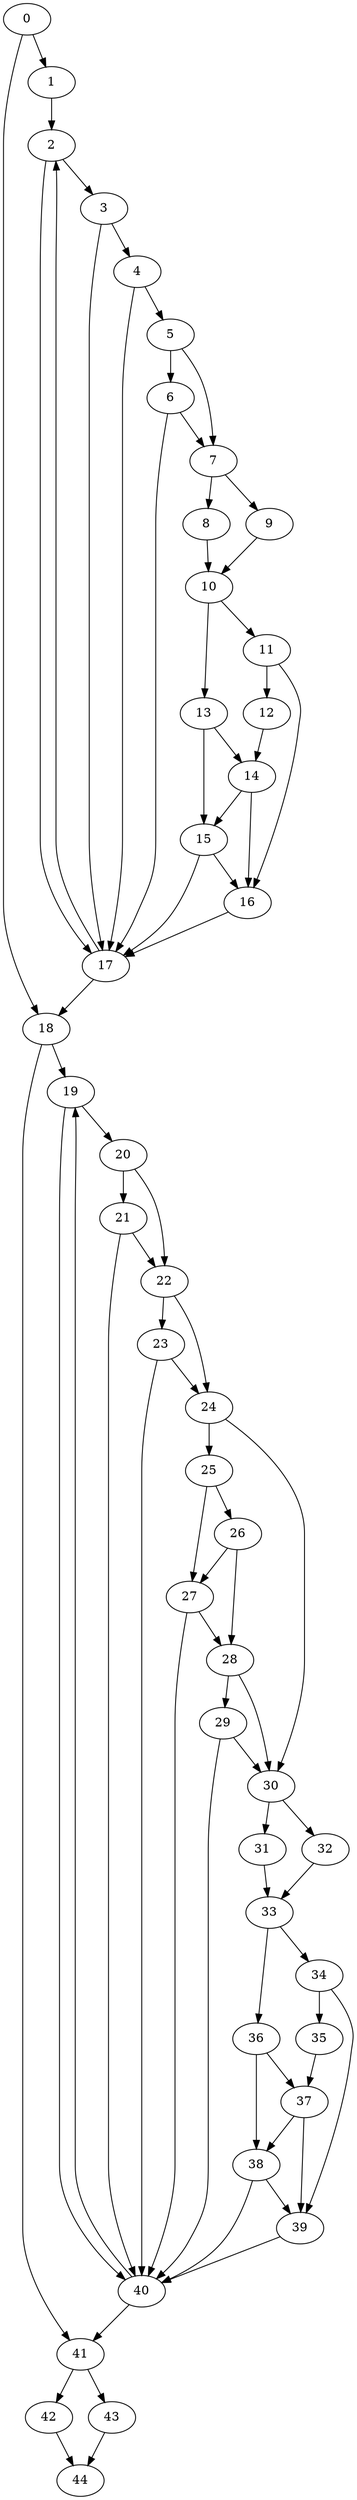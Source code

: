 digraph {
	0
	1
	2
	3
	4
	5
	6
	7
	8
	9
	10
	11
	12
	13
	14
	15
	16
	17
	18
	19
	20
	21
	22
	23
	24
	25
	26
	27
	28
	29
	30
	31
	32
	33
	34
	35
	36
	37
	38
	39
	40
	41
	42
	43
	44
	7 -> 9
	9 -> 10
	8 -> 10
	22 -> 23
	28 -> 29
	34 -> 35
	37 -> 39
	38 -> 39
	34 -> 39
	5 -> 7
	6 -> 7
	5 -> 6
	0 -> 18
	17 -> 18
	25 -> 26
	26 -> 28
	27 -> 28
	33 -> 36
	18 -> 41
	40 -> 41
	4 -> 5
	19 -> 20
	30 -> 31
	19 -> 40
	21 -> 40
	23 -> 40
	27 -> 40
	29 -> 40
	38 -> 40
	39 -> 40
	13 -> 15
	14 -> 15
	25 -> 27
	26 -> 27
	28 -> 30
	29 -> 30
	24 -> 30
	36 -> 38
	37 -> 38
	41 -> 43
	24 -> 25
	11 -> 12
	12 -> 14
	13 -> 14
	2 -> 17
	3 -> 17
	4 -> 17
	6 -> 17
	15 -> 17
	16 -> 17
	20 -> 21
	20 -> 22
	21 -> 22
	2 -> 3
	3 -> 4
	11 -> 16
	14 -> 16
	15 -> 16
	18 -> 19
	40 -> 19
	42 -> 44
	43 -> 44
	0 -> 1
	7 -> 8
	22 -> 24
	23 -> 24
	41 -> 42
	10 -> 11
	10 -> 13
	30 -> 32
	31 -> 33
	32 -> 33
	33 -> 34
	35 -> 37
	36 -> 37
	1 -> 2
	17 -> 2
}
